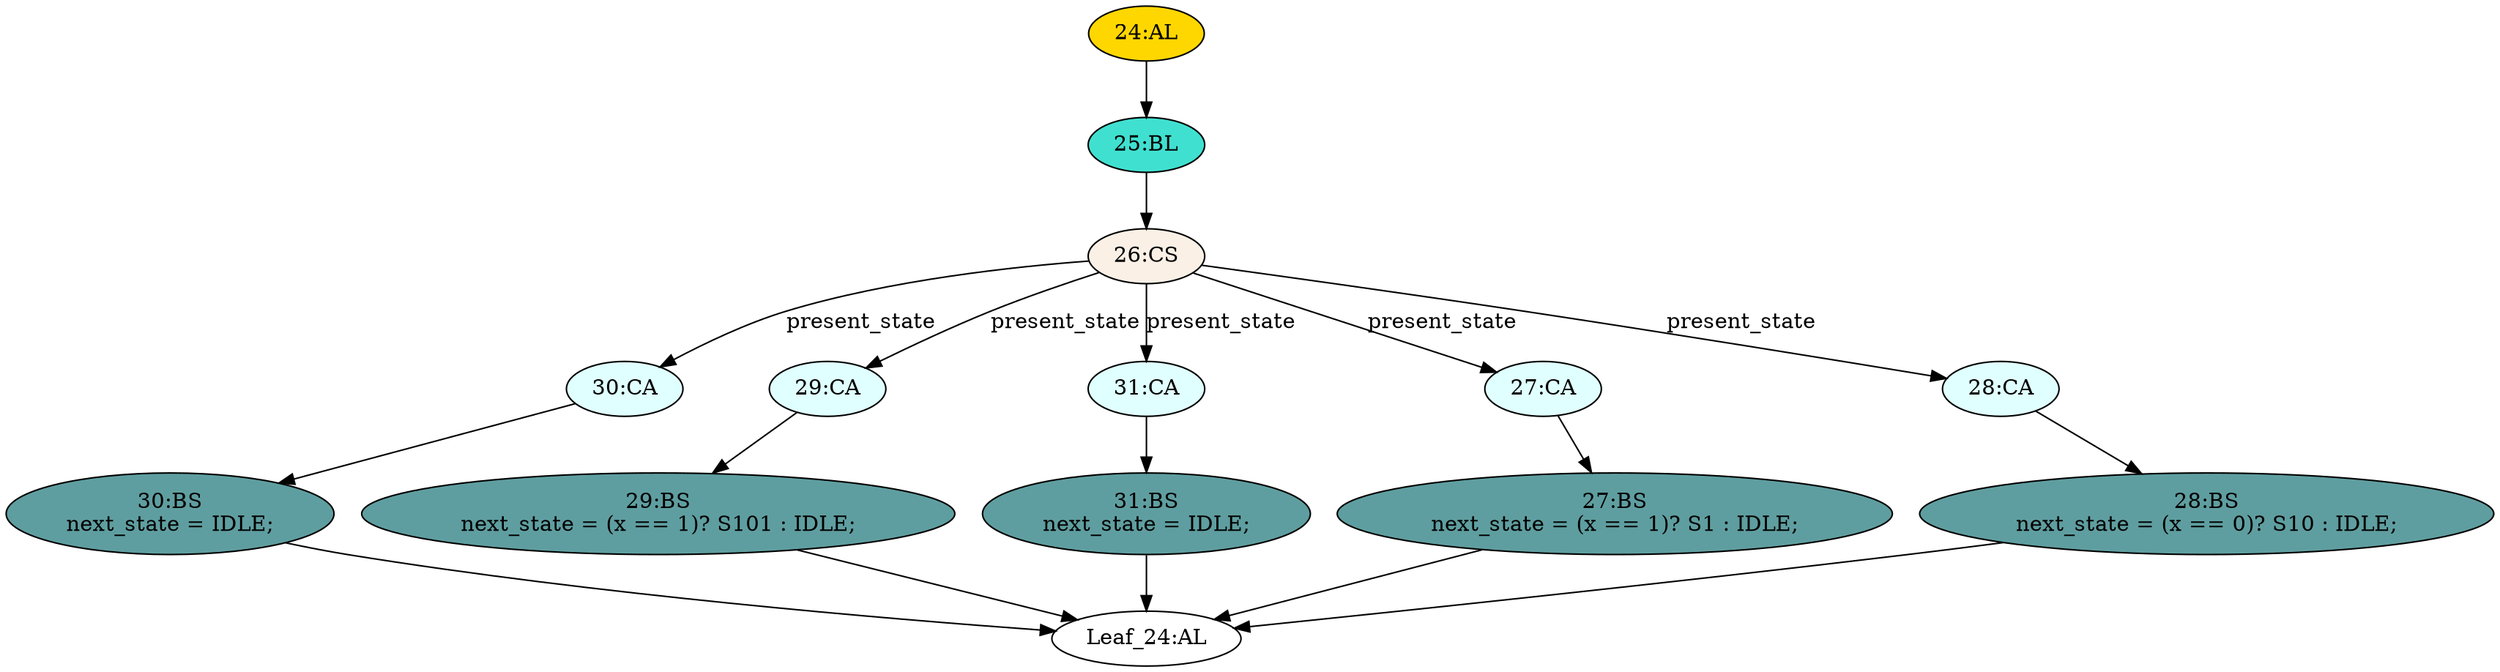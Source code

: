strict digraph "" {
	node [label="\N"];
	"28:BS"	[ast="<pyverilog.vparser.ast.BlockingSubstitution object at 0x7fd57e2ee050>",
		fillcolor=cadetblue,
		label="28:BS
next_state = (x == 0)? S10 : IDLE;",
		statements="[<pyverilog.vparser.ast.BlockingSubstitution object at 0x7fd57e2ee050>]",
		style=filled,
		typ=BlockingSubstitution];
	"Leaf_24:AL"	[def_var="['next_state']",
		label="Leaf_24:AL"];
	"28:BS" -> "Leaf_24:AL"	[cond="[]",
		lineno=None];
	"29:BS"	[ast="<pyverilog.vparser.ast.BlockingSubstitution object at 0x7fd57e2ee3d0>",
		fillcolor=cadetblue,
		label="29:BS
next_state = (x == 1)? S101 : IDLE;",
		statements="[<pyverilog.vparser.ast.BlockingSubstitution object at 0x7fd57e2ee3d0>]",
		style=filled,
		typ=BlockingSubstitution];
	"29:BS" -> "Leaf_24:AL"	[cond="[]",
		lineno=None];
	"30:CA"	[ast="<pyverilog.vparser.ast.Case object at 0x7fd57e2eecd0>",
		fillcolor=lightcyan,
		label="30:CA",
		statements="[]",
		style=filled,
		typ=Case];
	"30:BS"	[ast="<pyverilog.vparser.ast.BlockingSubstitution object at 0x7fd57e2eed50>",
		fillcolor=cadetblue,
		label="30:BS
next_state = IDLE;",
		statements="[<pyverilog.vparser.ast.BlockingSubstitution object at 0x7fd57e2eed50>]",
		style=filled,
		typ=BlockingSubstitution];
	"30:CA" -> "30:BS"	[cond="[]",
		lineno=None];
	"29:CA"	[ast="<pyverilog.vparser.ast.Case object at 0x7fd57e2f7590>",
		fillcolor=lightcyan,
		label="29:CA",
		statements="[]",
		style=filled,
		typ=Case];
	"29:CA" -> "29:BS"	[cond="[]",
		lineno=None];
	"31:CA"	[ast="<pyverilog.vparser.ast.Case object at 0x7fd57e2f7650>",
		fillcolor=lightcyan,
		label="31:CA",
		statements="[]",
		style=filled,
		typ=Case];
	"31:BS"	[ast="<pyverilog.vparser.ast.BlockingSubstitution object at 0x7fd57e2f7690>",
		fillcolor=cadetblue,
		label="31:BS
next_state = IDLE;",
		statements="[<pyverilog.vparser.ast.BlockingSubstitution object at 0x7fd57e2f7690>]",
		style=filled,
		typ=BlockingSubstitution];
	"31:CA" -> "31:BS"	[cond="[]",
		lineno=None];
	"27:BS"	[ast="<pyverilog.vparser.ast.BlockingSubstitution object at 0x7fd57e2f7250>",
		fillcolor=cadetblue,
		label="27:BS
next_state = (x == 1)? S1 : IDLE;",
		statements="[<pyverilog.vparser.ast.BlockingSubstitution object at 0x7fd57e2f7250>]",
		style=filled,
		typ=BlockingSubstitution];
	"27:BS" -> "Leaf_24:AL"	[cond="[]",
		lineno=None];
	"26:CS"	[ast="<pyverilog.vparser.ast.CaseStatement object at 0x7fd57e2f7110>",
		fillcolor=linen,
		label="26:CS",
		statements="[]",
		style=filled,
		typ=CaseStatement];
	"26:CS" -> "30:CA"	[cond="['present_state']",
		label=present_state,
		lineno=26];
	"26:CS" -> "29:CA"	[cond="['present_state']",
		label=present_state,
		lineno=26];
	"26:CS" -> "31:CA"	[cond="['present_state']",
		label=present_state,
		lineno=26];
	"27:CA"	[ast="<pyverilog.vparser.ast.Case object at 0x7fd57e2f71d0>",
		fillcolor=lightcyan,
		label="27:CA",
		statements="[]",
		style=filled,
		typ=Case];
	"26:CS" -> "27:CA"	[cond="['present_state']",
		label=present_state,
		lineno=26];
	"28:CA"	[ast="<pyverilog.vparser.ast.Case object at 0x7fd57e2f74d0>",
		fillcolor=lightcyan,
		label="28:CA",
		statements="[]",
		style=filled,
		typ=Case];
	"26:CS" -> "28:CA"	[cond="['present_state']",
		label=present_state,
		lineno=26];
	"30:BS" -> "Leaf_24:AL"	[cond="[]",
		lineno=None];
	"24:AL"	[ast="<pyverilog.vparser.ast.Always object at 0x7fd57e2eeed0>",
		clk_sens=False,
		fillcolor=gold,
		label="24:AL",
		sens="['present_state', 'x']",
		statements="[]",
		style=filled,
		typ=Always,
		use_var="['x', 'IDLE', 'present_state']"];
	"25:BL"	[ast="<pyverilog.vparser.ast.Block object at 0x7fd57e2f70d0>",
		fillcolor=turquoise,
		label="25:BL",
		statements="[]",
		style=filled,
		typ=Block];
	"24:AL" -> "25:BL"	[cond="[]",
		lineno=None];
	"25:BL" -> "26:CS"	[cond="[]",
		lineno=None];
	"31:BS" -> "Leaf_24:AL"	[cond="[]",
		lineno=None];
	"27:CA" -> "27:BS"	[cond="[]",
		lineno=None];
	"28:CA" -> "28:BS"	[cond="[]",
		lineno=None];
}
